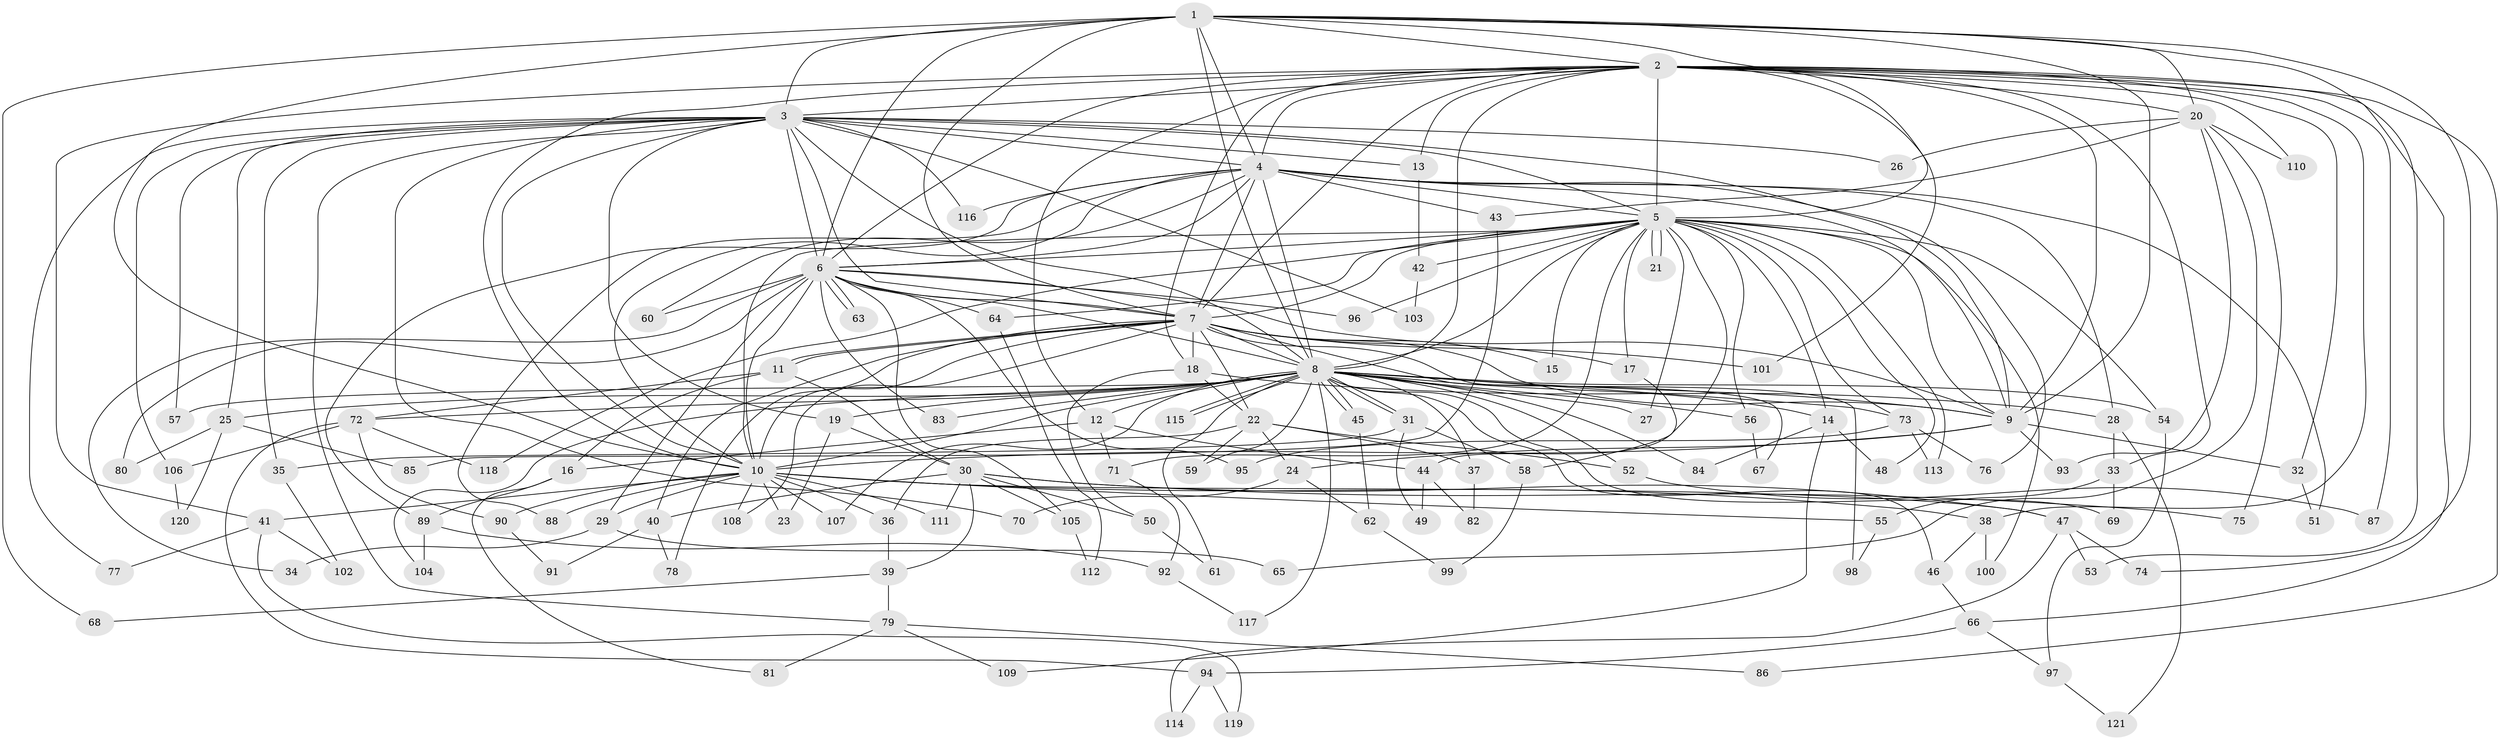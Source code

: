 // Generated by graph-tools (version 1.1) at 2025/49/03/09/25 03:49:35]
// undirected, 121 vertices, 267 edges
graph export_dot {
graph [start="1"]
  node [color=gray90,style=filled];
  1;
  2;
  3;
  4;
  5;
  6;
  7;
  8;
  9;
  10;
  11;
  12;
  13;
  14;
  15;
  16;
  17;
  18;
  19;
  20;
  21;
  22;
  23;
  24;
  25;
  26;
  27;
  28;
  29;
  30;
  31;
  32;
  33;
  34;
  35;
  36;
  37;
  38;
  39;
  40;
  41;
  42;
  43;
  44;
  45;
  46;
  47;
  48;
  49;
  50;
  51;
  52;
  53;
  54;
  55;
  56;
  57;
  58;
  59;
  60;
  61;
  62;
  63;
  64;
  65;
  66;
  67;
  68;
  69;
  70;
  71;
  72;
  73;
  74;
  75;
  76;
  77;
  78;
  79;
  80;
  81;
  82;
  83;
  84;
  85;
  86;
  87;
  88;
  89;
  90;
  91;
  92;
  93;
  94;
  95;
  96;
  97;
  98;
  99;
  100;
  101;
  102;
  103;
  104;
  105;
  106;
  107;
  108;
  109;
  110;
  111;
  112;
  113;
  114;
  115;
  116;
  117;
  118;
  119;
  120;
  121;
  1 -- 2;
  1 -- 3;
  1 -- 4;
  1 -- 5;
  1 -- 6;
  1 -- 7;
  1 -- 8;
  1 -- 9;
  1 -- 10;
  1 -- 20;
  1 -- 53;
  1 -- 68;
  1 -- 74;
  2 -- 3;
  2 -- 4;
  2 -- 5;
  2 -- 6;
  2 -- 7;
  2 -- 8;
  2 -- 9;
  2 -- 10;
  2 -- 12;
  2 -- 13;
  2 -- 18;
  2 -- 20;
  2 -- 32;
  2 -- 33;
  2 -- 38;
  2 -- 41;
  2 -- 66;
  2 -- 86;
  2 -- 87;
  2 -- 101;
  2 -- 110;
  3 -- 4;
  3 -- 5;
  3 -- 6;
  3 -- 7;
  3 -- 8;
  3 -- 9;
  3 -- 10;
  3 -- 13;
  3 -- 19;
  3 -- 25;
  3 -- 26;
  3 -- 35;
  3 -- 57;
  3 -- 70;
  3 -- 77;
  3 -- 79;
  3 -- 103;
  3 -- 106;
  3 -- 116;
  4 -- 5;
  4 -- 6;
  4 -- 7;
  4 -- 8;
  4 -- 9;
  4 -- 10;
  4 -- 28;
  4 -- 43;
  4 -- 51;
  4 -- 60;
  4 -- 76;
  4 -- 88;
  4 -- 89;
  4 -- 116;
  5 -- 6;
  5 -- 7;
  5 -- 8;
  5 -- 9;
  5 -- 10;
  5 -- 14;
  5 -- 15;
  5 -- 17;
  5 -- 21;
  5 -- 21;
  5 -- 27;
  5 -- 42;
  5 -- 44;
  5 -- 48;
  5 -- 54;
  5 -- 56;
  5 -- 64;
  5 -- 71;
  5 -- 73;
  5 -- 96;
  5 -- 100;
  5 -- 113;
  5 -- 118;
  6 -- 7;
  6 -- 8;
  6 -- 9;
  6 -- 10;
  6 -- 29;
  6 -- 34;
  6 -- 60;
  6 -- 63;
  6 -- 63;
  6 -- 64;
  6 -- 80;
  6 -- 83;
  6 -- 95;
  6 -- 96;
  6 -- 105;
  7 -- 8;
  7 -- 9;
  7 -- 10;
  7 -- 11;
  7 -- 11;
  7 -- 15;
  7 -- 17;
  7 -- 18;
  7 -- 22;
  7 -- 40;
  7 -- 67;
  7 -- 78;
  7 -- 98;
  7 -- 101;
  7 -- 108;
  8 -- 9;
  8 -- 10;
  8 -- 12;
  8 -- 14;
  8 -- 19;
  8 -- 25;
  8 -- 27;
  8 -- 31;
  8 -- 31;
  8 -- 37;
  8 -- 45;
  8 -- 45;
  8 -- 46;
  8 -- 52;
  8 -- 54;
  8 -- 56;
  8 -- 57;
  8 -- 59;
  8 -- 61;
  8 -- 69;
  8 -- 72;
  8 -- 73;
  8 -- 83;
  8 -- 84;
  8 -- 104;
  8 -- 107;
  8 -- 115;
  8 -- 115;
  8 -- 117;
  9 -- 10;
  9 -- 24;
  9 -- 32;
  9 -- 93;
  10 -- 23;
  10 -- 29;
  10 -- 36;
  10 -- 38;
  10 -- 41;
  10 -- 47;
  10 -- 55;
  10 -- 88;
  10 -- 90;
  10 -- 107;
  10 -- 108;
  10 -- 111;
  11 -- 16;
  11 -- 30;
  11 -- 72;
  12 -- 16;
  12 -- 44;
  12 -- 71;
  13 -- 42;
  14 -- 48;
  14 -- 84;
  14 -- 109;
  16 -- 81;
  16 -- 89;
  17 -- 58;
  18 -- 22;
  18 -- 28;
  18 -- 50;
  19 -- 23;
  19 -- 30;
  20 -- 26;
  20 -- 43;
  20 -- 65;
  20 -- 75;
  20 -- 93;
  20 -- 110;
  22 -- 24;
  22 -- 36;
  22 -- 37;
  22 -- 52;
  22 -- 59;
  24 -- 62;
  24 -- 70;
  25 -- 80;
  25 -- 85;
  25 -- 120;
  28 -- 33;
  28 -- 121;
  29 -- 34;
  29 -- 65;
  30 -- 39;
  30 -- 40;
  30 -- 47;
  30 -- 50;
  30 -- 75;
  30 -- 105;
  30 -- 111;
  31 -- 35;
  31 -- 49;
  31 -- 58;
  32 -- 51;
  33 -- 55;
  33 -- 69;
  35 -- 102;
  36 -- 39;
  37 -- 82;
  38 -- 46;
  38 -- 100;
  39 -- 68;
  39 -- 79;
  40 -- 78;
  40 -- 91;
  41 -- 77;
  41 -- 102;
  41 -- 119;
  42 -- 103;
  43 -- 85;
  44 -- 49;
  44 -- 82;
  45 -- 62;
  46 -- 66;
  47 -- 53;
  47 -- 74;
  47 -- 114;
  50 -- 61;
  52 -- 87;
  54 -- 97;
  55 -- 98;
  56 -- 67;
  58 -- 99;
  62 -- 99;
  64 -- 112;
  66 -- 94;
  66 -- 97;
  71 -- 92;
  72 -- 90;
  72 -- 94;
  72 -- 106;
  72 -- 118;
  73 -- 76;
  73 -- 95;
  73 -- 113;
  79 -- 81;
  79 -- 86;
  79 -- 109;
  89 -- 92;
  89 -- 104;
  90 -- 91;
  92 -- 117;
  94 -- 114;
  94 -- 119;
  97 -- 121;
  105 -- 112;
  106 -- 120;
}
